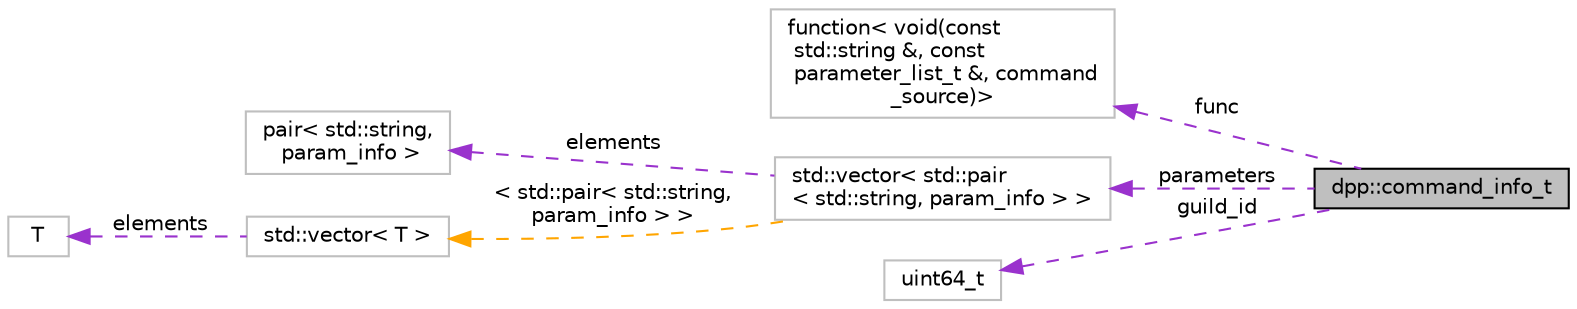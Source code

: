 digraph "dpp::command_info_t"
{
 // INTERACTIVE_SVG=YES
 // LATEX_PDF_SIZE
  bgcolor="transparent";
  edge [fontname="Helvetica",fontsize="10",labelfontname="Helvetica",labelfontsize="10"];
  node [fontname="Helvetica",fontsize="10",shape=record];
  rankdir="LR";
  Node1 [label="dpp::command_info_t",height=0.2,width=0.4,color="black", fillcolor="grey75", style="filled", fontcolor="black",tooltip="Represents the details of a command added to the command handler class."];
  Node2 -> Node1 [dir="back",color="darkorchid3",fontsize="10",style="dashed",label=" func" ,fontname="Helvetica"];
  Node2 [label="function\< void(const\l std::string &, const\l parameter_list_t &, command\l_source)\>",height=0.2,width=0.4,color="grey75",tooltip=" "];
  Node3 -> Node1 [dir="back",color="darkorchid3",fontsize="10",style="dashed",label=" parameters" ,fontname="Helvetica"];
  Node3 [label="std::vector\< std::pair\l\< std::string, param_info \> \>",height=0.2,width=0.4,color="grey75",tooltip=" "];
  Node4 -> Node3 [dir="back",color="darkorchid3",fontsize="10",style="dashed",label=" elements" ,fontname="Helvetica"];
  Node4 [label="pair\< std::string,\l param_info \>",height=0.2,width=0.4,color="grey75",tooltip=" "];
  Node5 -> Node3 [dir="back",color="orange",fontsize="10",style="dashed",label=" \< std::pair\< std::string,\l param_info \> \>" ,fontname="Helvetica"];
  Node5 [label="std::vector\< T \>",height=0.2,width=0.4,color="grey75",tooltip=" "];
  Node6 -> Node5 [dir="back",color="darkorchid3",fontsize="10",style="dashed",label=" elements" ,fontname="Helvetica"];
  Node6 [label="T",height=0.2,width=0.4,color="grey75",tooltip=" "];
  Node7 -> Node1 [dir="back",color="darkorchid3",fontsize="10",style="dashed",label=" guild_id" ,fontname="Helvetica"];
  Node7 [label="uint64_t",height=0.2,width=0.4,color="grey75",tooltip=" "];
}
